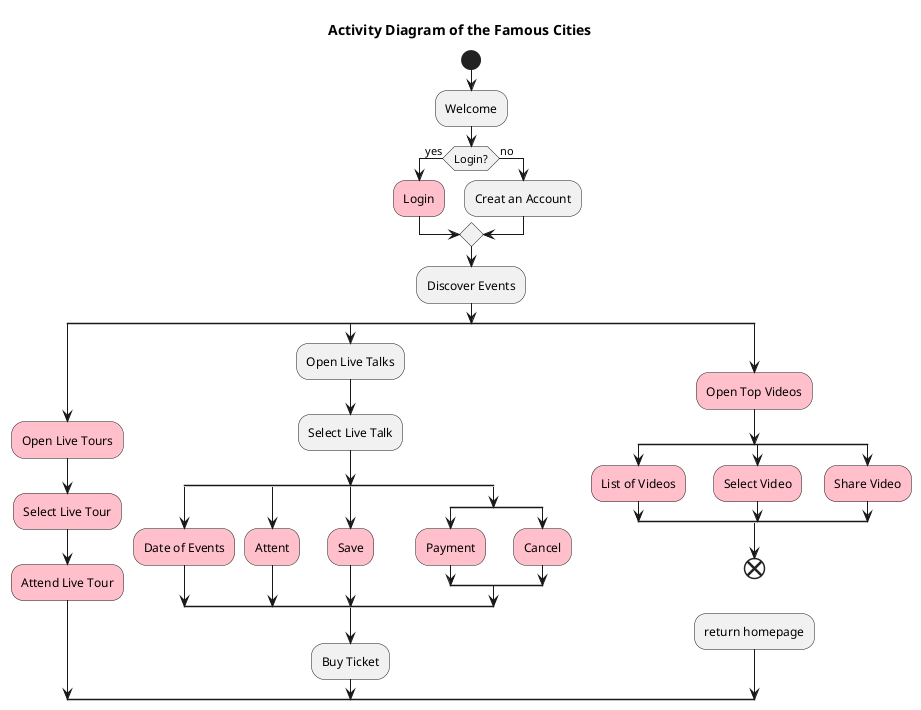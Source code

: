 @startuml
title Activity Diagram of the Famous Cities

start
:Welcome;
  if (Login?) then (yes)
      #pink:Login;
    else (no)
      :Creat an Account;
    endif
:Discover Events;
split
    #pink:Open Live Tours;
    #pink:Select Live Tour;
    #pink:Attend Live Tour;

  split again
    :Open Live Talks;
      :Select Live Talk;
      split
        #pink:Date of Events;
        split again
          #pink:Attent;
        split again
          #pink:Save;
        split again
          split
            #pink:Payment;
          split again
            #pink:Cancel;
          end split
        end split
        :Buy Ticket;
  split again
    #pink:Open Top Videos;
    split
      #pink:List of Videos;
    split again
      #pink:Select Video;
    split again
      #pink:Share Video;
    end split
  end
  :return homepage;

@enduml

  this.tourName = tourName
    this.eventDate = eventDate
    this.location = location
    this.price = price
    this.likedBy = []
    this.attended = [] // created
    this.payments = []
    this.cancelledBy = []
    this.comments = []
